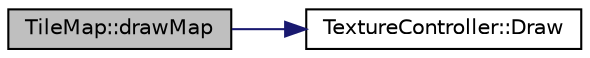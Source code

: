 digraph "TileMap::drawMap"
{
 // LATEX_PDF_SIZE
  bgcolor="transparent";
  edge [fontname="Helvetica",fontsize="10",labelfontname="Helvetica",labelfontsize="10"];
  node [fontname="Helvetica",fontsize="10",shape=record];
  rankdir="LR";
  Node1 [label="TileMap::drawMap",height=0.2,width=0.4,color="black", fillcolor="grey75", style="filled", fontcolor="black",tooltip="Draws the map to the screen based on the given tile preset and the map file."];
  Node1 -> Node2 [color="midnightblue",fontsize="10",style="solid",fontname="Helvetica"];
  Node2 [label="TextureController::Draw",height=0.2,width=0.4,color="black",URL="$class_texture_controller.html#a387b576dc75e1b1fab2da07a25530bb5",tooltip="Draws the texture to the screen with the given SDL2 texture and rectangles."];
}
